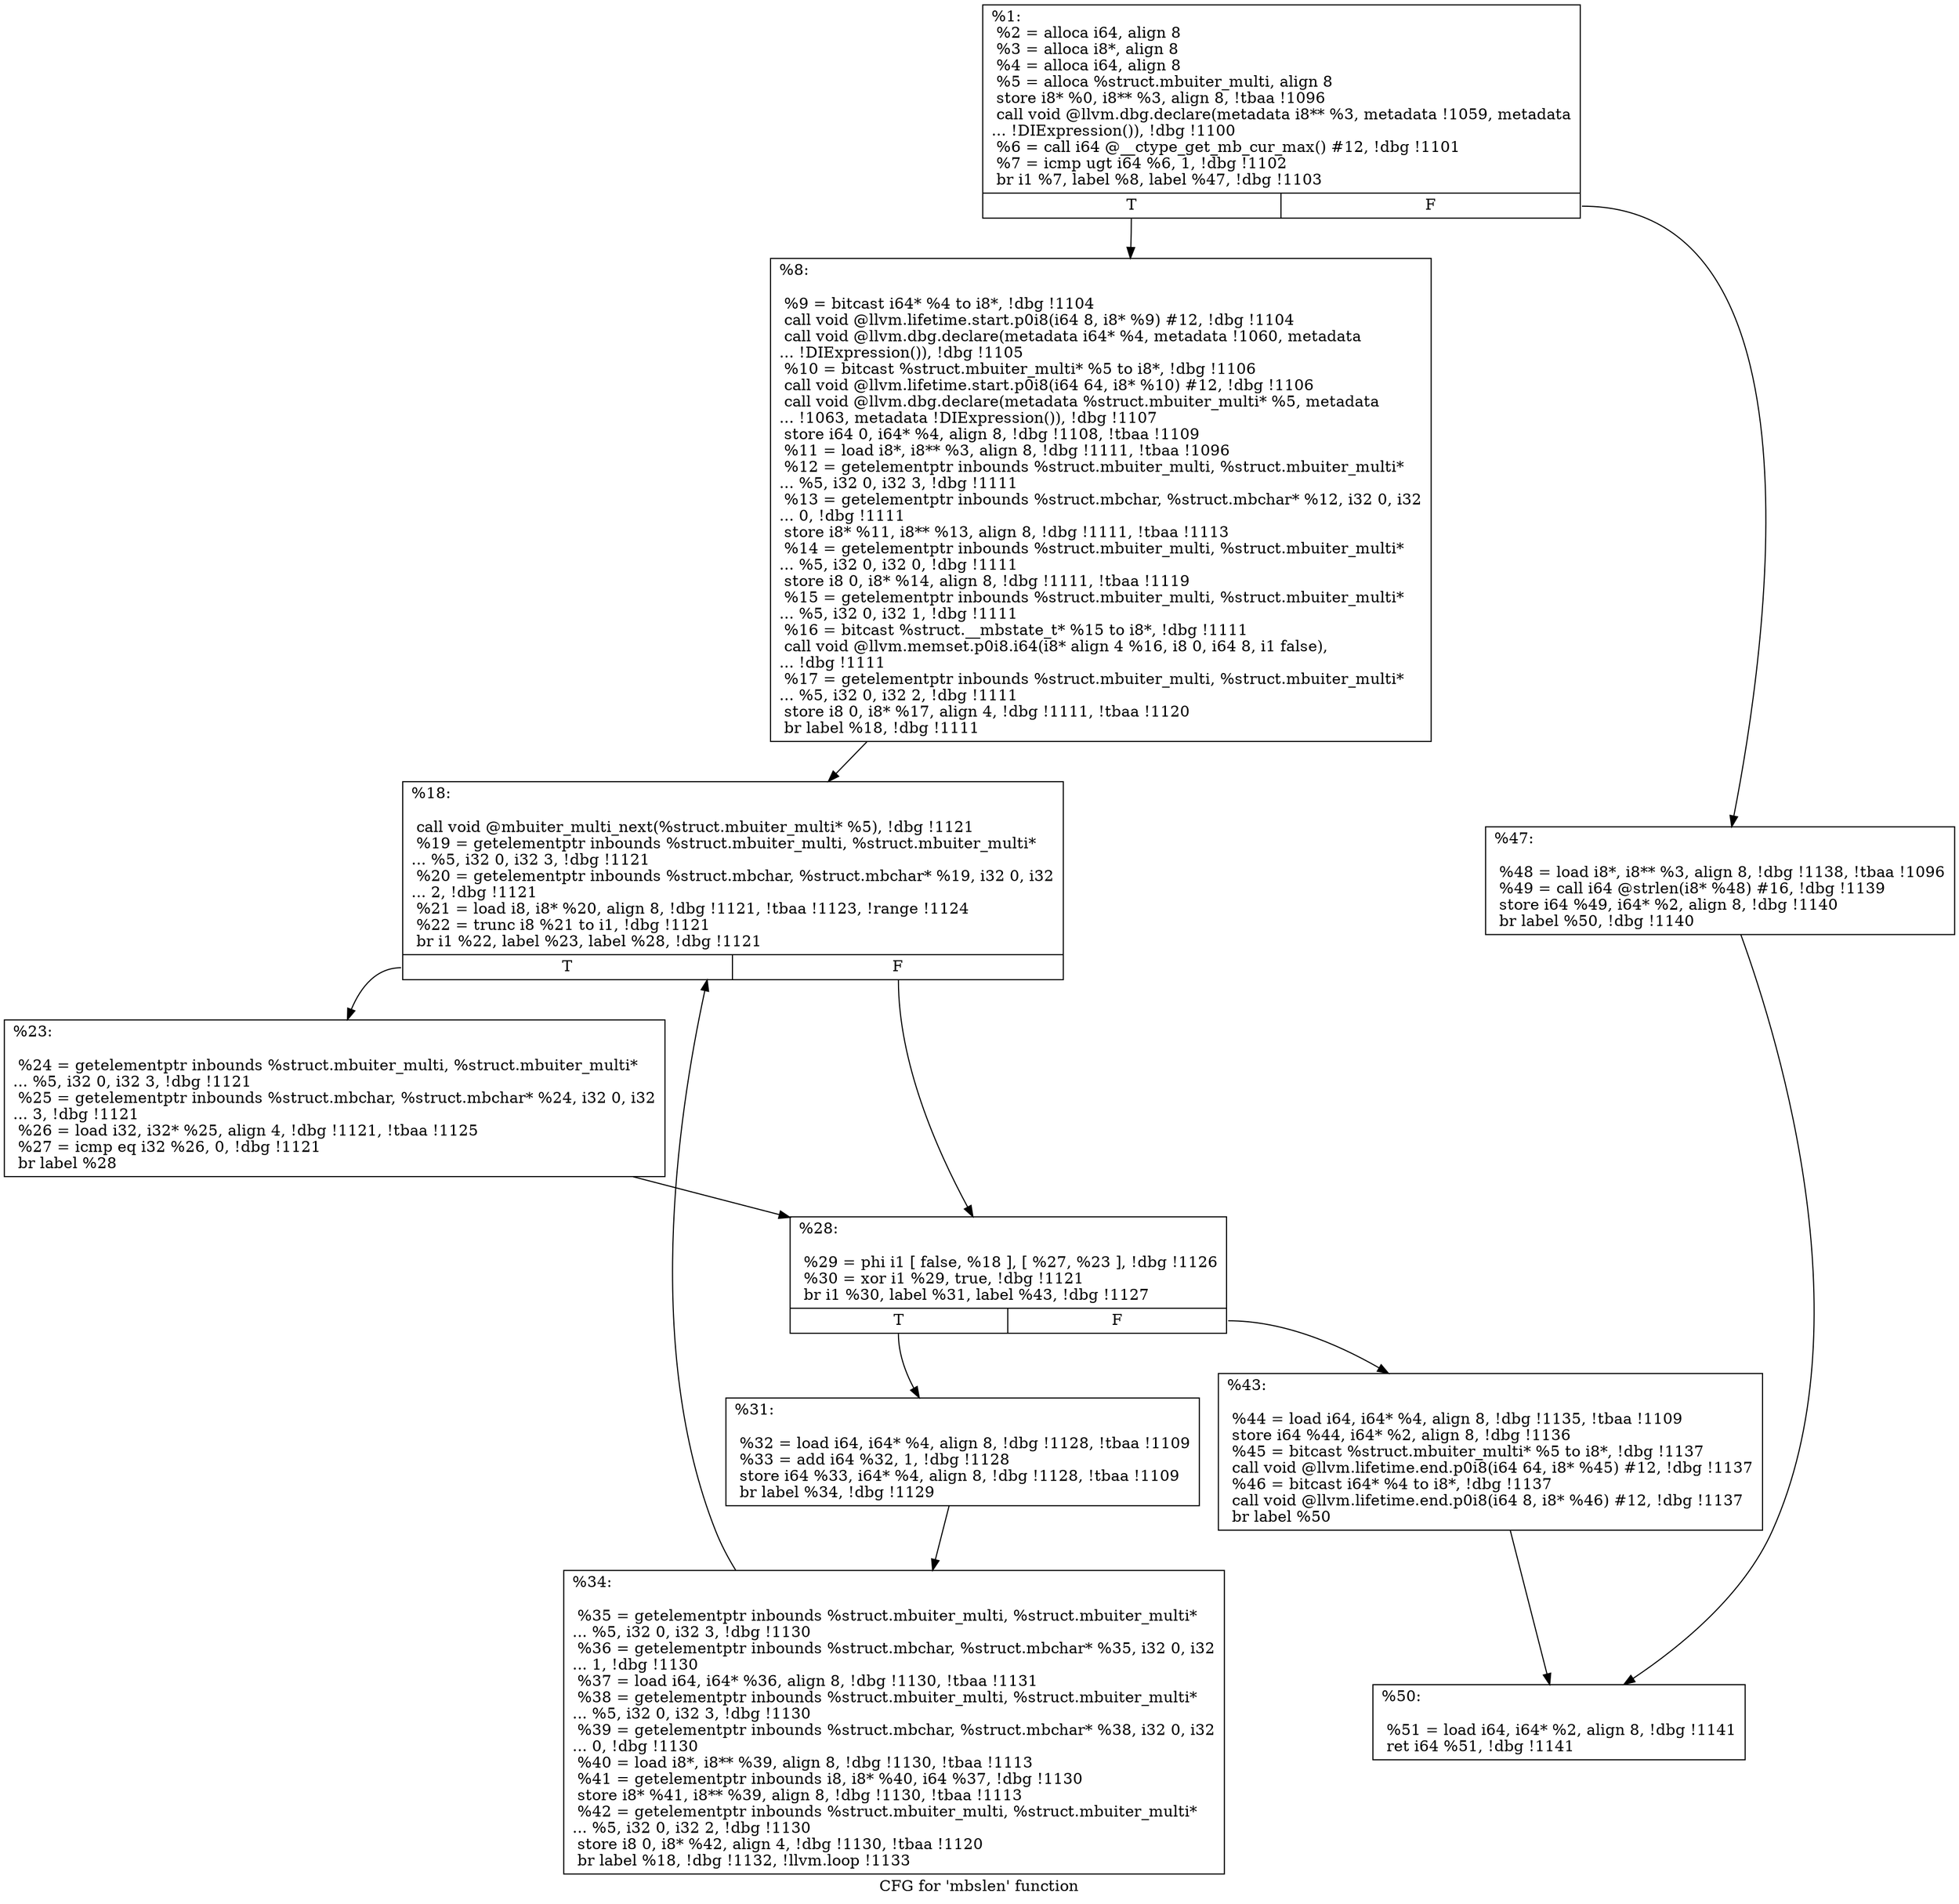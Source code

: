 digraph "CFG for 'mbslen' function" {
	label="CFG for 'mbslen' function";

	Node0x9ad5a0 [shape=record,label="{%1:\l  %2 = alloca i64, align 8\l  %3 = alloca i8*, align 8\l  %4 = alloca i64, align 8\l  %5 = alloca %struct.mbuiter_multi, align 8\l  store i8* %0, i8** %3, align 8, !tbaa !1096\l  call void @llvm.dbg.declare(metadata i8** %3, metadata !1059, metadata\l... !DIExpression()), !dbg !1100\l  %6 = call i64 @__ctype_get_mb_cur_max() #12, !dbg !1101\l  %7 = icmp ugt i64 %6, 1, !dbg !1102\l  br i1 %7, label %8, label %47, !dbg !1103\l|{<s0>T|<s1>F}}"];
	Node0x9ad5a0:s0 -> Node0x9ad680;
	Node0x9ad5a0:s1 -> Node0x9ad8b0;
	Node0x9ad680 [shape=record,label="{%8:\l\l  %9 = bitcast i64* %4 to i8*, !dbg !1104\l  call void @llvm.lifetime.start.p0i8(i64 8, i8* %9) #12, !dbg !1104\l  call void @llvm.dbg.declare(metadata i64* %4, metadata !1060, metadata\l... !DIExpression()), !dbg !1105\l  %10 = bitcast %struct.mbuiter_multi* %5 to i8*, !dbg !1106\l  call void @llvm.lifetime.start.p0i8(i64 64, i8* %10) #12, !dbg !1106\l  call void @llvm.dbg.declare(metadata %struct.mbuiter_multi* %5, metadata\l... !1063, metadata !DIExpression()), !dbg !1107\l  store i64 0, i64* %4, align 8, !dbg !1108, !tbaa !1109\l  %11 = load i8*, i8** %3, align 8, !dbg !1111, !tbaa !1096\l  %12 = getelementptr inbounds %struct.mbuiter_multi, %struct.mbuiter_multi*\l... %5, i32 0, i32 3, !dbg !1111\l  %13 = getelementptr inbounds %struct.mbchar, %struct.mbchar* %12, i32 0, i32\l... 0, !dbg !1111\l  store i8* %11, i8** %13, align 8, !dbg !1111, !tbaa !1113\l  %14 = getelementptr inbounds %struct.mbuiter_multi, %struct.mbuiter_multi*\l... %5, i32 0, i32 0, !dbg !1111\l  store i8 0, i8* %14, align 8, !dbg !1111, !tbaa !1119\l  %15 = getelementptr inbounds %struct.mbuiter_multi, %struct.mbuiter_multi*\l... %5, i32 0, i32 1, !dbg !1111\l  %16 = bitcast %struct.__mbstate_t* %15 to i8*, !dbg !1111\l  call void @llvm.memset.p0i8.i64(i8* align 4 %16, i8 0, i64 8, i1 false),\l... !dbg !1111\l  %17 = getelementptr inbounds %struct.mbuiter_multi, %struct.mbuiter_multi*\l... %5, i32 0, i32 2, !dbg !1111\l  store i8 0, i8* %17, align 4, !dbg !1111, !tbaa !1120\l  br label %18, !dbg !1111\l}"];
	Node0x9ad680 -> Node0x9ad6d0;
	Node0x9ad6d0 [shape=record,label="{%18:\l\l  call void @mbuiter_multi_next(%struct.mbuiter_multi* %5), !dbg !1121\l  %19 = getelementptr inbounds %struct.mbuiter_multi, %struct.mbuiter_multi*\l... %5, i32 0, i32 3, !dbg !1121\l  %20 = getelementptr inbounds %struct.mbchar, %struct.mbchar* %19, i32 0, i32\l... 2, !dbg !1121\l  %21 = load i8, i8* %20, align 8, !dbg !1121, !tbaa !1123, !range !1124\l  %22 = trunc i8 %21 to i1, !dbg !1121\l  br i1 %22, label %23, label %28, !dbg !1121\l|{<s0>T|<s1>F}}"];
	Node0x9ad6d0:s0 -> Node0x9ad720;
	Node0x9ad6d0:s1 -> Node0x9ad770;
	Node0x9ad720 [shape=record,label="{%23:\l\l  %24 = getelementptr inbounds %struct.mbuiter_multi, %struct.mbuiter_multi*\l... %5, i32 0, i32 3, !dbg !1121\l  %25 = getelementptr inbounds %struct.mbchar, %struct.mbchar* %24, i32 0, i32\l... 3, !dbg !1121\l  %26 = load i32, i32* %25, align 4, !dbg !1121, !tbaa !1125\l  %27 = icmp eq i32 %26, 0, !dbg !1121\l  br label %28\l}"];
	Node0x9ad720 -> Node0x9ad770;
	Node0x9ad770 [shape=record,label="{%28:\l\l  %29 = phi i1 [ false, %18 ], [ %27, %23 ], !dbg !1126\l  %30 = xor i1 %29, true, !dbg !1121\l  br i1 %30, label %31, label %43, !dbg !1127\l|{<s0>T|<s1>F}}"];
	Node0x9ad770:s0 -> Node0x9ad7c0;
	Node0x9ad770:s1 -> Node0x9ad860;
	Node0x9ad7c0 [shape=record,label="{%31:\l\l  %32 = load i64, i64* %4, align 8, !dbg !1128, !tbaa !1109\l  %33 = add i64 %32, 1, !dbg !1128\l  store i64 %33, i64* %4, align 8, !dbg !1128, !tbaa !1109\l  br label %34, !dbg !1129\l}"];
	Node0x9ad7c0 -> Node0x9ad810;
	Node0x9ad810 [shape=record,label="{%34:\l\l  %35 = getelementptr inbounds %struct.mbuiter_multi, %struct.mbuiter_multi*\l... %5, i32 0, i32 3, !dbg !1130\l  %36 = getelementptr inbounds %struct.mbchar, %struct.mbchar* %35, i32 0, i32\l... 1, !dbg !1130\l  %37 = load i64, i64* %36, align 8, !dbg !1130, !tbaa !1131\l  %38 = getelementptr inbounds %struct.mbuiter_multi, %struct.mbuiter_multi*\l... %5, i32 0, i32 3, !dbg !1130\l  %39 = getelementptr inbounds %struct.mbchar, %struct.mbchar* %38, i32 0, i32\l... 0, !dbg !1130\l  %40 = load i8*, i8** %39, align 8, !dbg !1130, !tbaa !1113\l  %41 = getelementptr inbounds i8, i8* %40, i64 %37, !dbg !1130\l  store i8* %41, i8** %39, align 8, !dbg !1130, !tbaa !1113\l  %42 = getelementptr inbounds %struct.mbuiter_multi, %struct.mbuiter_multi*\l... %5, i32 0, i32 2, !dbg !1130\l  store i8 0, i8* %42, align 4, !dbg !1130, !tbaa !1120\l  br label %18, !dbg !1132, !llvm.loop !1133\l}"];
	Node0x9ad810 -> Node0x9ad6d0;
	Node0x9ad860 [shape=record,label="{%43:\l\l  %44 = load i64, i64* %4, align 8, !dbg !1135, !tbaa !1109\l  store i64 %44, i64* %2, align 8, !dbg !1136\l  %45 = bitcast %struct.mbuiter_multi* %5 to i8*, !dbg !1137\l  call void @llvm.lifetime.end.p0i8(i64 64, i8* %45) #12, !dbg !1137\l  %46 = bitcast i64* %4 to i8*, !dbg !1137\l  call void @llvm.lifetime.end.p0i8(i64 8, i8* %46) #12, !dbg !1137\l  br label %50\l}"];
	Node0x9ad860 -> Node0x9ad900;
	Node0x9ad8b0 [shape=record,label="{%47:\l\l  %48 = load i8*, i8** %3, align 8, !dbg !1138, !tbaa !1096\l  %49 = call i64 @strlen(i8* %48) #16, !dbg !1139\l  store i64 %49, i64* %2, align 8, !dbg !1140\l  br label %50, !dbg !1140\l}"];
	Node0x9ad8b0 -> Node0x9ad900;
	Node0x9ad900 [shape=record,label="{%50:\l\l  %51 = load i64, i64* %2, align 8, !dbg !1141\l  ret i64 %51, !dbg !1141\l}"];
}
